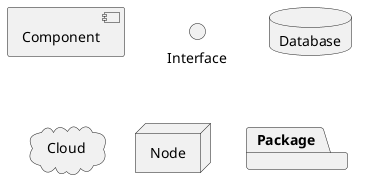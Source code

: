@startuml
skinparam monochrome true
component "Component"
interface "Interface"
database "Database"
cloud "Cloud"
node "Node"
package "Package"
@enduml